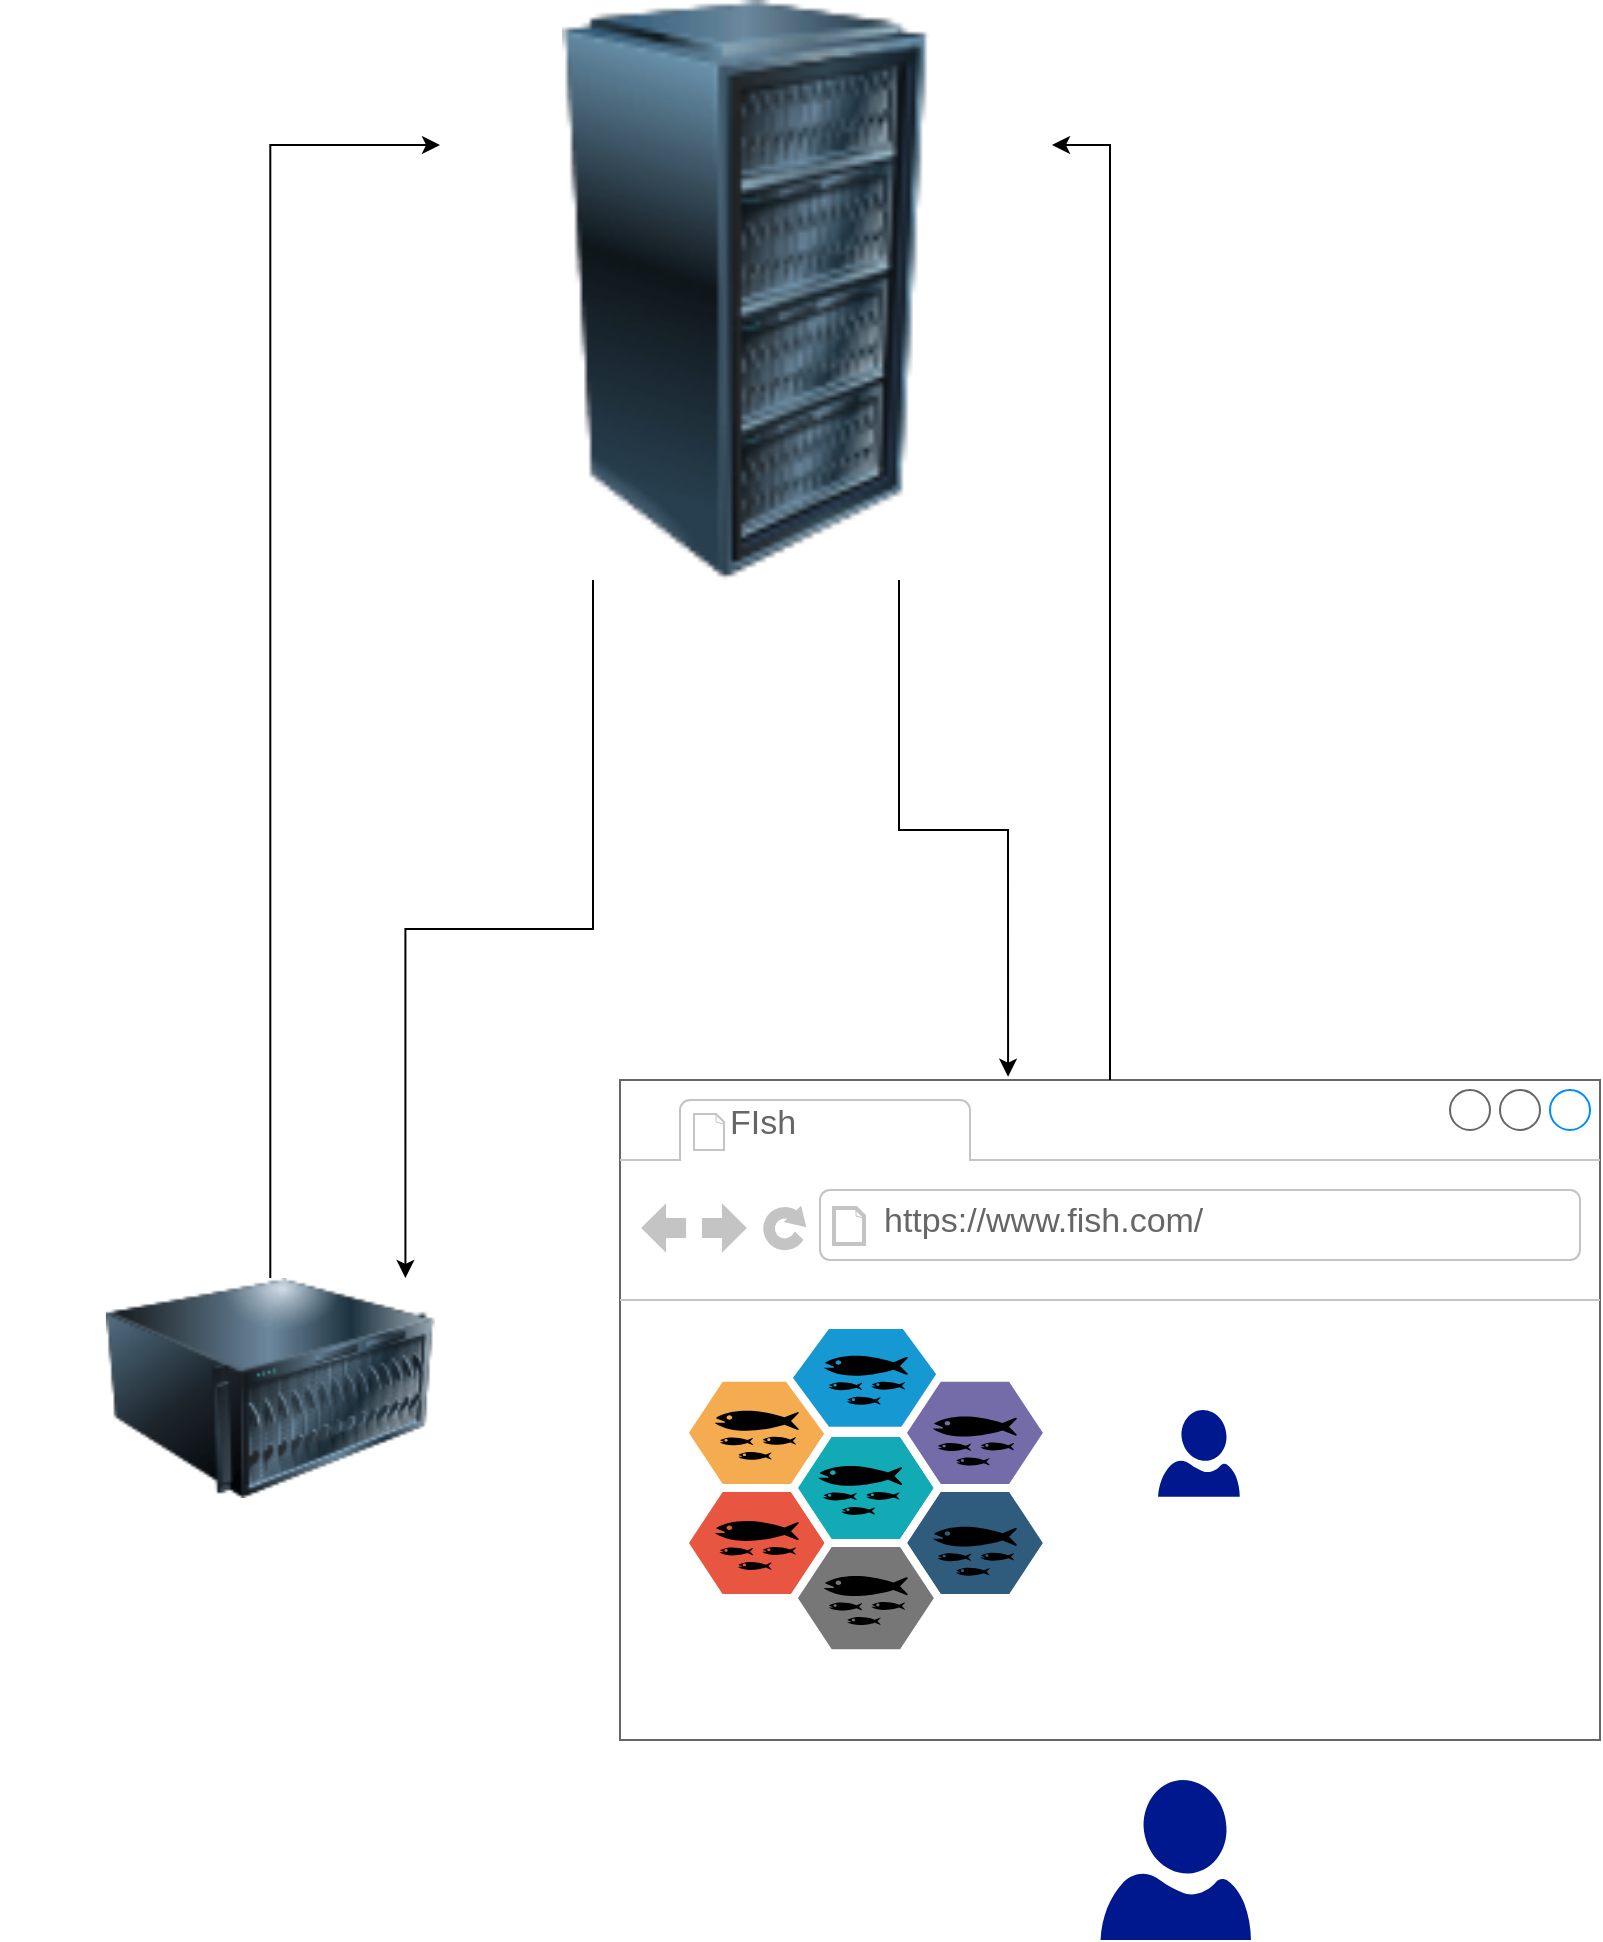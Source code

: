<mxfile version="13.7.5" type="device"><diagram id="XVq95DKGqGbS_tyOkqkV" name="Page-1"><mxGraphModel dx="2037" dy="1059" grid="1" gridSize="10" guides="1" tooltips="1" connect="1" arrows="1" fold="1" page="1" pageScale="1" pageWidth="827" pageHeight="1169" math="0" shadow="0"><root><mxCell id="0"/><mxCell id="1" parent="0"/><mxCell id="woMWEQxu_wWbLJKuWSh9-78" style="edgeStyle=orthogonalEdgeStyle;rounded=0;orthogonalLoop=1;jettySize=auto;html=1;exitX=0.25;exitY=1;exitDx=0;exitDy=0;entryX=0.75;entryY=0;entryDx=0;entryDy=0;" edge="1" parent="1" source="woMWEQxu_wWbLJKuWSh9-24" target="woMWEQxu_wWbLJKuWSh9-51"><mxGeometry relative="1" as="geometry"/></mxCell><mxCell id="woMWEQxu_wWbLJKuWSh9-79" style="edgeStyle=orthogonalEdgeStyle;rounded=0;orthogonalLoop=1;jettySize=auto;html=1;exitX=0.75;exitY=1;exitDx=0;exitDy=0;entryX=0.396;entryY=-0.005;entryDx=0;entryDy=0;entryPerimeter=0;" edge="1" parent="1" source="woMWEQxu_wWbLJKuWSh9-24" target="woMWEQxu_wWbLJKuWSh9-54"><mxGeometry relative="1" as="geometry"/></mxCell><mxCell id="woMWEQxu_wWbLJKuWSh9-24" value="" style="image;html=1;image=img/lib/clip_art/computers/Server_Rack_128x128.png" vertex="1" parent="1"><mxGeometry x="234" y="60" width="306" height="290" as="geometry"/></mxCell><mxCell id="woMWEQxu_wWbLJKuWSh9-49" value="" style="aspect=fixed;pointerEvents=1;shadow=0;dashed=0;html=1;strokeColor=none;labelPosition=center;verticalLabelPosition=bottom;verticalAlign=top;align=center;fillColor=#00188D;shape=mxgraph.azure.user" vertex="1" parent="1"><mxGeometry x="564.28" y="950" width="75.2" height="80" as="geometry"/></mxCell><mxCell id="woMWEQxu_wWbLJKuWSh9-50" value="" style="shape=image;html=1;verticalAlign=top;verticalLabelPosition=bottom;labelBackgroundColor=#ffffff;imageAspect=0;aspect=fixed;image=https://cdn2.iconfinder.com/data/icons/competitive-strategy-and-corporate-training/512/199_robot_Android_artificial_bot_technology_app_development-128.png" vertex="1" parent="1"><mxGeometry x="64" y="870" width="150" height="150" as="geometry"/></mxCell><mxCell id="woMWEQxu_wWbLJKuWSh9-77" style="edgeStyle=orthogonalEdgeStyle;rounded=0;orthogonalLoop=1;jettySize=auto;html=1;entryX=0;entryY=0.25;entryDx=0;entryDy=0;" edge="1" parent="1" source="woMWEQxu_wWbLJKuWSh9-51" target="woMWEQxu_wWbLJKuWSh9-24"><mxGeometry relative="1" as="geometry"/></mxCell><mxCell id="woMWEQxu_wWbLJKuWSh9-51" value="" style="image;html=1;image=img/lib/clip_art/computers/Server_128x128.png" vertex="1" parent="1"><mxGeometry x="14" y="699" width="270.28" height="110" as="geometry"/></mxCell><mxCell id="woMWEQxu_wWbLJKuWSh9-53" value="" style="group" vertex="1" connectable="0" parent="1"><mxGeometry x="324" y="600" width="490" height="330" as="geometry"/></mxCell><mxCell id="woMWEQxu_wWbLJKuWSh9-54" value="" style="strokeWidth=1;shadow=0;dashed=0;align=center;html=1;shape=mxgraph.mockup.containers.browserWindow;rSize=0;strokeColor=#666666;strokeColor2=#008cff;strokeColor3=#c4c4c4;mainText=,;recursiveResize=0;" vertex="1" parent="woMWEQxu_wWbLJKuWSh9-53"><mxGeometry width="490" height="330" as="geometry"/></mxCell><mxCell id="woMWEQxu_wWbLJKuWSh9-55" value="FIsh" style="strokeWidth=1;shadow=0;dashed=0;align=center;html=1;shape=mxgraph.mockup.containers.anchor;fontSize=17;fontColor=#666666;align=left;" vertex="1" parent="woMWEQxu_wWbLJKuWSh9-54"><mxGeometry x="53.455" y="10.421" width="98" height="22.579" as="geometry"/></mxCell><mxCell id="woMWEQxu_wWbLJKuWSh9-56" value="https://www.fish.com/" style="strokeWidth=1;shadow=0;dashed=0;align=center;html=1;shape=mxgraph.mockup.containers.anchor;rSize=0;fontSize=17;fontColor=#666666;align=left;" vertex="1" parent="woMWEQxu_wWbLJKuWSh9-54"><mxGeometry x="129.998" y="59.995" width="222.727" height="22.579" as="geometry"/></mxCell><mxCell id="woMWEQxu_wWbLJKuWSh9-57" value="" style="group" vertex="1" connectable="0" parent="woMWEQxu_wWbLJKuWSh9-54"><mxGeometry x="32.073" y="122.447" width="181.745" height="164.132" as="geometry"/></mxCell><mxCell id="woMWEQxu_wWbLJKuWSh9-58" value="" style="shape=hexagon;strokeWidth=4;html=1;fillColor=#F5AB50;strokeColor=#ffffff;shadow=0;fontSize=10;fontColor=#FFFFFF;align=center;fontStyle=0;whiteSpace=wrap;spacing=10;rounded=0;" vertex="1" parent="woMWEQxu_wWbLJKuWSh9-57"><mxGeometry y="26.455" width="72.698" height="55.07" as="geometry"/></mxCell><mxCell id="woMWEQxu_wWbLJKuWSh9-59" value="" style="shape=hexagon;strokeWidth=4;html=1;fillColor=#E85642;strokeColor=#ffffff;shadow=0;fontSize=10;fontColor=#FFFFFF;align=center;fontStyle=0;whiteSpace=wrap;spacing=10;rounded=0;" vertex="1" parent="woMWEQxu_wWbLJKuWSh9-57"><mxGeometry y="81.526" width="72.698" height="55.07" as="geometry"/></mxCell><mxCell id="woMWEQxu_wWbLJKuWSh9-60" value="" style="shape=hexagon;strokeWidth=4;html=1;fillColor=#12AAB5;strokeColor=#ffffff;shadow=0;fontSize=10;fontColor=#FFFFFF;align=center;fontStyle=0;whiteSpace=wrap;spacing=10;rounded=0;" vertex="1" parent="woMWEQxu_wWbLJKuWSh9-57"><mxGeometry x="54.524" y="53.991" width="72.698" height="55.07" as="geometry"/></mxCell><mxCell id="woMWEQxu_wWbLJKuWSh9-61" value="" style="shape=hexagon;strokeWidth=4;html=1;fillColor=#1699D3;strokeColor=#ffffff;shadow=0;fontSize=10;fontColor=#FFFFFF;align=center;fontStyle=0;whiteSpace=wrap;spacing=10;rounded=0;" vertex="1" parent="woMWEQxu_wWbLJKuWSh9-57"><mxGeometry x="51.927" width="77.891" height="52.911" as="geometry"/></mxCell><mxCell id="woMWEQxu_wWbLJKuWSh9-62" value="" style="shape=hexagon;strokeWidth=4;html=1;fillColor=#736CA8;strokeColor=#ffffff;shadow=0;fontSize=10;fontColor=#FFFFFF;align=center;fontStyle=0;whiteSpace=wrap;spacing=10;rounded=0;" vertex="1" parent="woMWEQxu_wWbLJKuWSh9-57"><mxGeometry x="109.047" y="26.455" width="72.698" height="55.07" as="geometry"/></mxCell><mxCell id="woMWEQxu_wWbLJKuWSh9-63" value="" style="shape=hexagon;strokeWidth=4;html=1;fillColor=#2F5B7C;strokeColor=#ffffff;shadow=0;fontSize=10;fontColor=#FFFFFF;align=center;fontStyle=0;whiteSpace=wrap;spacing=10;rounded=0;" vertex="1" parent="woMWEQxu_wWbLJKuWSh9-57"><mxGeometry x="109.047" y="81.526" width="72.698" height="55.07" as="geometry"/></mxCell><mxCell id="woMWEQxu_wWbLJKuWSh9-64" value="" style="shape=hexagon;strokeWidth=4;html=1;fillColor=#777777;strokeColor=#ffffff;shadow=0;fontSize=10;fontColor=#FFFFFF;align=center;fontStyle=0;whiteSpace=wrap;spacing=10;rounded=0;" vertex="1" parent="woMWEQxu_wWbLJKuWSh9-57"><mxGeometry x="54.524" y="109.061" width="72.698" height="55.07" as="geometry"/></mxCell><mxCell id="woMWEQxu_wWbLJKuWSh9-65" value="" style="shape=mxgraph.signs.animals.fish_hatchery;html=1;pointerEvents=1;fillColor=#000000;strokeColor=none;verticalLabelPosition=bottom;verticalAlign=top;align=center;" vertex="1" parent="woMWEQxu_wWbLJKuWSh9-57"><mxGeometry x="67.175" y="66.33" width="41.873" height="30.395" as="geometry"/></mxCell><mxCell id="woMWEQxu_wWbLJKuWSh9-66" value="" style="shape=mxgraph.signs.animals.fish_hatchery;html=1;pointerEvents=1;fillColor=#000000;strokeColor=none;verticalLabelPosition=bottom;verticalAlign=top;align=center;" vertex="1" parent="woMWEQxu_wWbLJKuWSh9-57"><mxGeometry x="69.936" y="11.255" width="41.873" height="30.395" as="geometry"/></mxCell><mxCell id="woMWEQxu_wWbLJKuWSh9-67" value="" style="shape=mxgraph.signs.animals.fish_hatchery;html=1;pointerEvents=1;fillColor=#000000;strokeColor=none;verticalLabelPosition=bottom;verticalAlign=top;align=center;" vertex="1" parent="woMWEQxu_wWbLJKuWSh9-57"><mxGeometry x="124.46" y="41.649" width="41.873" height="30.395" as="geometry"/></mxCell><mxCell id="woMWEQxu_wWbLJKuWSh9-68" value="" style="shape=mxgraph.signs.animals.fish_hatchery;html=1;pointerEvents=1;fillColor=#000000;strokeColor=none;verticalLabelPosition=bottom;verticalAlign=top;align=center;" vertex="1" parent="woMWEQxu_wWbLJKuWSh9-57"><mxGeometry x="124.46" y="96.725" width="41.873" height="30.395" as="geometry"/></mxCell><mxCell id="woMWEQxu_wWbLJKuWSh9-69" value="" style="shape=mxgraph.signs.animals.fish_hatchery;html=1;pointerEvents=1;fillColor=#000000;strokeColor=none;verticalLabelPosition=bottom;verticalAlign=top;align=center;" vertex="1" parent="woMWEQxu_wWbLJKuWSh9-57"><mxGeometry x="69.936" y="121.397" width="41.873" height="30.395" as="geometry"/></mxCell><mxCell id="woMWEQxu_wWbLJKuWSh9-70" value="" style="shape=mxgraph.signs.animals.fish_hatchery;html=1;pointerEvents=1;fillColor=#000000;strokeColor=none;verticalLabelPosition=bottom;verticalAlign=top;align=center;" vertex="1" parent="woMWEQxu_wWbLJKuWSh9-57"><mxGeometry x="15.413" y="93.868" width="41.873" height="30.395" as="geometry"/></mxCell><mxCell id="woMWEQxu_wWbLJKuWSh9-71" value="" style="shape=mxgraph.signs.animals.fish_hatchery;html=1;pointerEvents=1;fillColor=#000000;strokeColor=none;verticalLabelPosition=bottom;verticalAlign=top;align=center;" vertex="1" parent="woMWEQxu_wWbLJKuWSh9-57"><mxGeometry x="15.413" y="38.792" width="41.873" height="30.395" as="geometry"/></mxCell><mxCell id="woMWEQxu_wWbLJKuWSh9-72" value="" style="aspect=fixed;pointerEvents=1;shadow=0;dashed=0;html=1;strokeColor=none;labelPosition=center;verticalLabelPosition=bottom;verticalAlign=top;align=center;fillColor=#00188D;shape=mxgraph.azure.user" vertex="1" parent="woMWEQxu_wWbLJKuWSh9-54"><mxGeometry x="269.055" y="165" width="40.816" height="43.421" as="geometry"/></mxCell><mxCell id="woMWEQxu_wWbLJKuWSh9-73" value="" style="shape=image;html=1;verticalAlign=top;verticalLabelPosition=bottom;labelBackgroundColor=#ffffff;imageAspect=0;aspect=fixed;image=https://cdn2.iconfinder.com/data/icons/competitive-strategy-and-corporate-training/512/199_robot_Android_artificial_bot_technology_app_development-128.png" vertex="1" parent="woMWEQxu_wWbLJKuWSh9-54"><mxGeometry x="259.148" y="217.105" width="60.572" height="60.572" as="geometry"/></mxCell><mxCell id="woMWEQxu_wWbLJKuWSh9-76" style="edgeStyle=orthogonalEdgeStyle;rounded=0;orthogonalLoop=1;jettySize=auto;html=1;entryX=1;entryY=0.25;entryDx=0;entryDy=0;" edge="1" parent="1" source="woMWEQxu_wWbLJKuWSh9-54" target="woMWEQxu_wWbLJKuWSh9-24"><mxGeometry relative="1" as="geometry"/></mxCell></root></mxGraphModel></diagram></mxfile>